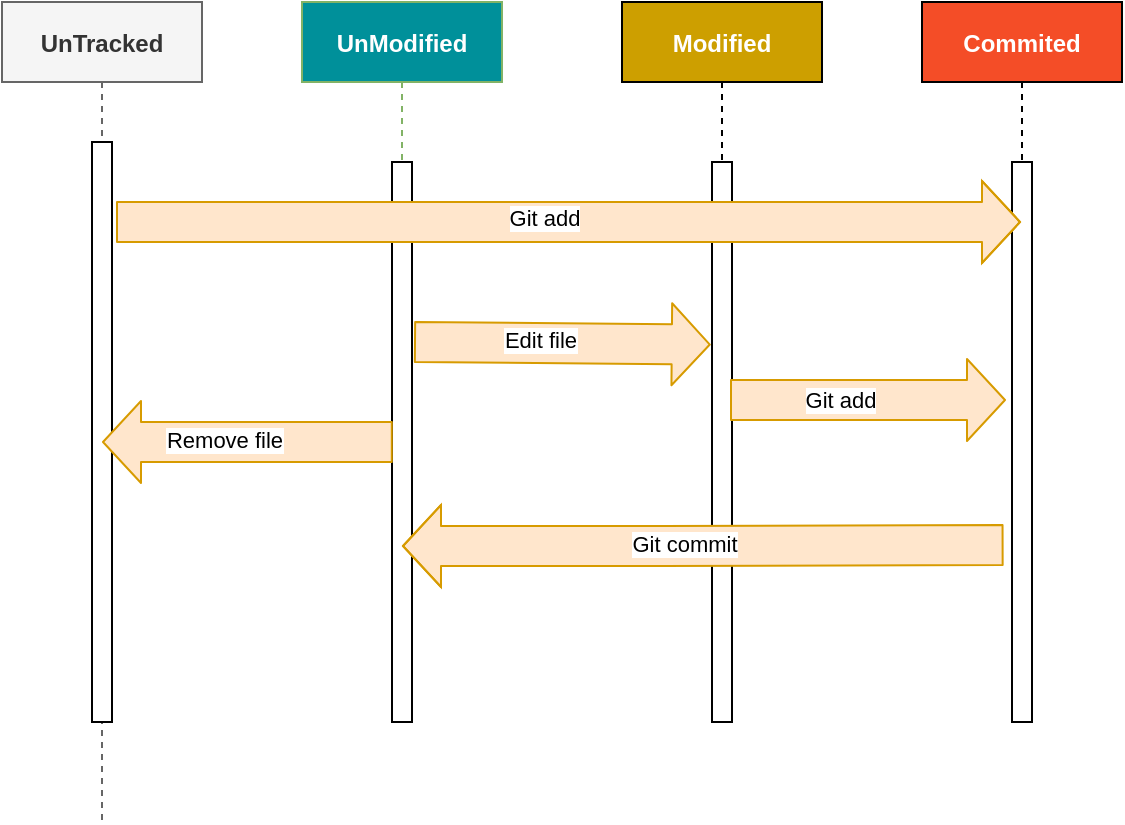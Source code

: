 <mxfile version="14.6.13" type="device"><diagram id="kgpKYQtTHZ0yAKxKKP6v" name="Page-1"><mxGraphModel dx="1024" dy="592" grid="1" gridSize="10" guides="1" tooltips="1" connect="1" arrows="1" fold="1" page="1" pageScale="1" pageWidth="850" pageHeight="1100" math="0" shadow="0"><root><mxCell id="0"/><mxCell id="1" parent="0"/><mxCell id="3nuBFxr9cyL0pnOWT2aG-1" value="UnTracked" style="shape=umlLifeline;perimeter=lifelinePerimeter;container=1;collapsible=0;recursiveResize=0;rounded=0;shadow=0;strokeWidth=1;fillColor=#f5f5f5;strokeColor=#666666;fontColor=#333333;fontStyle=1" parent="1" vertex="1"><mxGeometry x="120" y="80" width="100" height="410" as="geometry"/></mxCell><mxCell id="3nuBFxr9cyL0pnOWT2aG-2" value="" style="points=[];perimeter=orthogonalPerimeter;rounded=0;shadow=0;strokeWidth=1;" parent="3nuBFxr9cyL0pnOWT2aG-1" vertex="1"><mxGeometry x="45" y="70" width="10" height="290" as="geometry"/></mxCell><mxCell id="3nuBFxr9cyL0pnOWT2aG-5" value="UnModified" style="shape=umlLifeline;perimeter=lifelinePerimeter;container=1;collapsible=0;recursiveResize=0;rounded=0;shadow=0;strokeWidth=1;fontStyle=1;strokeColor=#82b366;fillColor=#00909a;fontColor=#FFFFFF;" parent="1" vertex="1"><mxGeometry x="270" y="80" width="100" height="360" as="geometry"/></mxCell><mxCell id="3nuBFxr9cyL0pnOWT2aG-6" value="" style="points=[];perimeter=orthogonalPerimeter;rounded=0;shadow=0;strokeWidth=1;" parent="3nuBFxr9cyL0pnOWT2aG-5" vertex="1"><mxGeometry x="45" y="80" width="10" height="280" as="geometry"/></mxCell><mxCell id="MCXbwBvmapjjCs60C1u--1" value="Modified" style="shape=umlLifeline;perimeter=lifelinePerimeter;container=1;collapsible=0;recursiveResize=0;rounded=0;shadow=0;strokeWidth=1;fontStyle=1;fillColor=#cd9f00;fontColor=#FFFFFF;" vertex="1" parent="1"><mxGeometry x="430" y="80" width="100" height="360" as="geometry"/></mxCell><mxCell id="MCXbwBvmapjjCs60C1u--2" value="" style="points=[];perimeter=orthogonalPerimeter;rounded=0;shadow=0;strokeWidth=1;" vertex="1" parent="MCXbwBvmapjjCs60C1u--1"><mxGeometry x="45" y="80" width="10" height="280" as="geometry"/></mxCell><mxCell id="MCXbwBvmapjjCs60C1u--3" value="Commited" style="shape=umlLifeline;perimeter=lifelinePerimeter;container=1;collapsible=0;recursiveResize=0;rounded=0;shadow=0;strokeWidth=1;fontStyle=1;fillColor=#f44d27;fontColor=#FFFFFF;" vertex="1" parent="1"><mxGeometry x="580" y="80" width="100" height="360" as="geometry"/></mxCell><mxCell id="MCXbwBvmapjjCs60C1u--4" value="" style="points=[];perimeter=orthogonalPerimeter;rounded=0;shadow=0;strokeWidth=1;" vertex="1" parent="MCXbwBvmapjjCs60C1u--3"><mxGeometry x="45" y="80" width="10" height="280" as="geometry"/></mxCell><mxCell id="MCXbwBvmapjjCs60C1u--5" value="" style="shape=flexArrow;endArrow=classic;html=1;fillColor=#ffe6cc;strokeColor=#d79b00;startSize=6;arcSize=20;endWidth=20;width=20;" edge="1" parent="1" target="MCXbwBvmapjjCs60C1u--3"><mxGeometry width="50" height="50" relative="1" as="geometry"><mxPoint x="177" y="190" as="sourcePoint"/><mxPoint x="240" y="160" as="targetPoint"/><Array as="points"><mxPoint x="420" y="190"/></Array></mxGeometry></mxCell><mxCell id="MCXbwBvmapjjCs60C1u--11" value="Git add" style="edgeLabel;html=1;align=center;verticalAlign=middle;resizable=0;points=[];" vertex="1" connectable="0" parent="MCXbwBvmapjjCs60C1u--5"><mxGeometry x="-0.055" y="2" relative="1" as="geometry"><mxPoint as="offset"/></mxGeometry></mxCell><mxCell id="MCXbwBvmapjjCs60C1u--12" value="" style="shape=flexArrow;endArrow=classic;html=1;fillColor=#ffe6cc;strokeColor=#d79b00;startSize=6;arcSize=20;endWidth=20;width=20;entryX=-0.06;entryY=0.326;entryDx=0;entryDy=0;entryPerimeter=0;" edge="1" parent="1" target="MCXbwBvmapjjCs60C1u--2"><mxGeometry width="50" height="50" relative="1" as="geometry"><mxPoint x="326" y="250" as="sourcePoint"/><mxPoint x="470" y="233" as="targetPoint"/><Array as="points"/></mxGeometry></mxCell><mxCell id="MCXbwBvmapjjCs60C1u--14" value="Edit file" style="edgeLabel;html=1;align=center;verticalAlign=middle;resizable=0;points=[];" vertex="1" connectable="0" parent="MCXbwBvmapjjCs60C1u--12"><mxGeometry x="-0.155" y="2" relative="1" as="geometry"><mxPoint as="offset"/></mxGeometry></mxCell><mxCell id="MCXbwBvmapjjCs60C1u--15" value="" style="shape=flexArrow;endArrow=classic;html=1;fillColor=#ffe6cc;strokeColor=#d79b00;startSize=6;arcSize=20;endWidth=20;width=20;" edge="1" parent="1"><mxGeometry width="50" height="50" relative="1" as="geometry"><mxPoint x="484" y="279" as="sourcePoint"/><mxPoint x="622" y="279" as="targetPoint"/><Array as="points"/></mxGeometry></mxCell><mxCell id="MCXbwBvmapjjCs60C1u--18" value="Git add" style="edgeLabel;html=1;align=center;verticalAlign=middle;resizable=0;points=[];fontColor=#000000;" vertex="1" connectable="0" parent="MCXbwBvmapjjCs60C1u--15"><mxGeometry x="-0.208" relative="1" as="geometry"><mxPoint as="offset"/></mxGeometry></mxCell><mxCell id="MCXbwBvmapjjCs60C1u--20" value="" style="shape=flexArrow;endArrow=classic;html=1;fillColor=#ffe6cc;strokeColor=#d79b00;startSize=6;arcSize=20;endWidth=20;width=20;exitX=-0.42;exitY=0.684;exitDx=0;exitDy=0;exitPerimeter=0;" edge="1" parent="1" source="MCXbwBvmapjjCs60C1u--4"><mxGeometry width="50" height="50" relative="1" as="geometry"><mxPoint x="187" y="550" as="sourcePoint"/><mxPoint x="320" y="352" as="targetPoint"/><Array as="points"><mxPoint x="450" y="352"/></Array></mxGeometry></mxCell><mxCell id="MCXbwBvmapjjCs60C1u--22" value="Git commit" style="edgeLabel;html=1;align=center;verticalAlign=middle;resizable=0;points=[];fontColor=#000000;" vertex="1" connectable="0" parent="MCXbwBvmapjjCs60C1u--20"><mxGeometry x="0.064" y="-1" relative="1" as="geometry"><mxPoint as="offset"/></mxGeometry></mxCell><mxCell id="MCXbwBvmapjjCs60C1u--23" value="" style="shape=flexArrow;endArrow=classic;html=1;fillColor=#ffe6cc;strokeColor=#d79b00;startSize=6;arcSize=20;endWidth=20;width=20;exitX=-0.42;exitY=0.684;exitDx=0;exitDy=0;exitPerimeter=0;" edge="1" parent="1" target="3nuBFxr9cyL0pnOWT2aG-1"><mxGeometry width="50" height="50" relative="1" as="geometry"><mxPoint x="315.4" y="300" as="sourcePoint"/><mxPoint x="210" y="310" as="targetPoint"/><Array as="points"/></mxGeometry></mxCell><mxCell id="MCXbwBvmapjjCs60C1u--25" value="Remove file" style="edgeLabel;html=1;align=center;verticalAlign=middle;resizable=0;points=[];fontColor=#000000;" vertex="1" connectable="0" parent="MCXbwBvmapjjCs60C1u--23"><mxGeometry x="0.16" y="-1" relative="1" as="geometry"><mxPoint as="offset"/></mxGeometry></mxCell></root></mxGraphModel></diagram></mxfile>